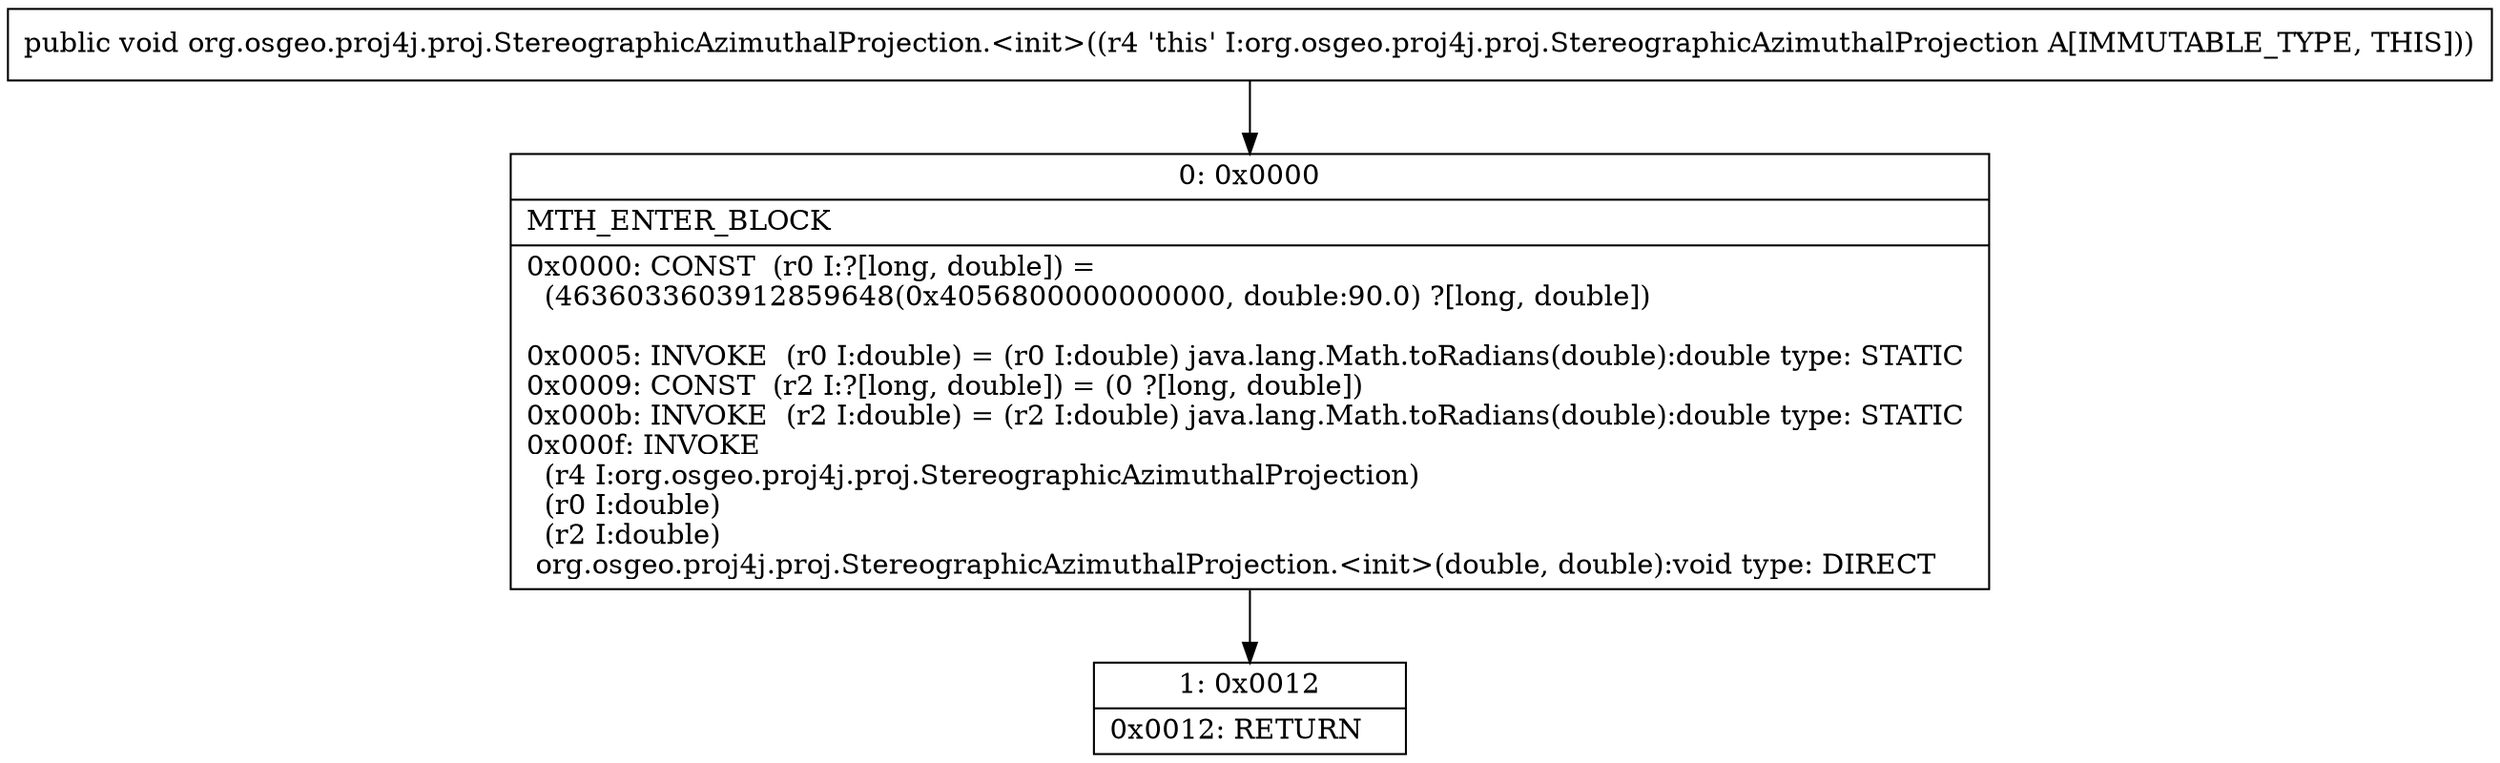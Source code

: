 digraph "CFG fororg.osgeo.proj4j.proj.StereographicAzimuthalProjection.\<init\>()V" {
Node_0 [shape=record,label="{0\:\ 0x0000|MTH_ENTER_BLOCK\l|0x0000: CONST  (r0 I:?[long, double]) = \l  (4636033603912859648(0x4056800000000000, double:90.0) ?[long, double])\l \l0x0005: INVOKE  (r0 I:double) = (r0 I:double) java.lang.Math.toRadians(double):double type: STATIC \l0x0009: CONST  (r2 I:?[long, double]) = (0 ?[long, double]) \l0x000b: INVOKE  (r2 I:double) = (r2 I:double) java.lang.Math.toRadians(double):double type: STATIC \l0x000f: INVOKE  \l  (r4 I:org.osgeo.proj4j.proj.StereographicAzimuthalProjection)\l  (r0 I:double)\l  (r2 I:double)\l org.osgeo.proj4j.proj.StereographicAzimuthalProjection.\<init\>(double, double):void type: DIRECT \l}"];
Node_1 [shape=record,label="{1\:\ 0x0012|0x0012: RETURN   \l}"];
MethodNode[shape=record,label="{public void org.osgeo.proj4j.proj.StereographicAzimuthalProjection.\<init\>((r4 'this' I:org.osgeo.proj4j.proj.StereographicAzimuthalProjection A[IMMUTABLE_TYPE, THIS])) }"];
MethodNode -> Node_0;
Node_0 -> Node_1;
}

